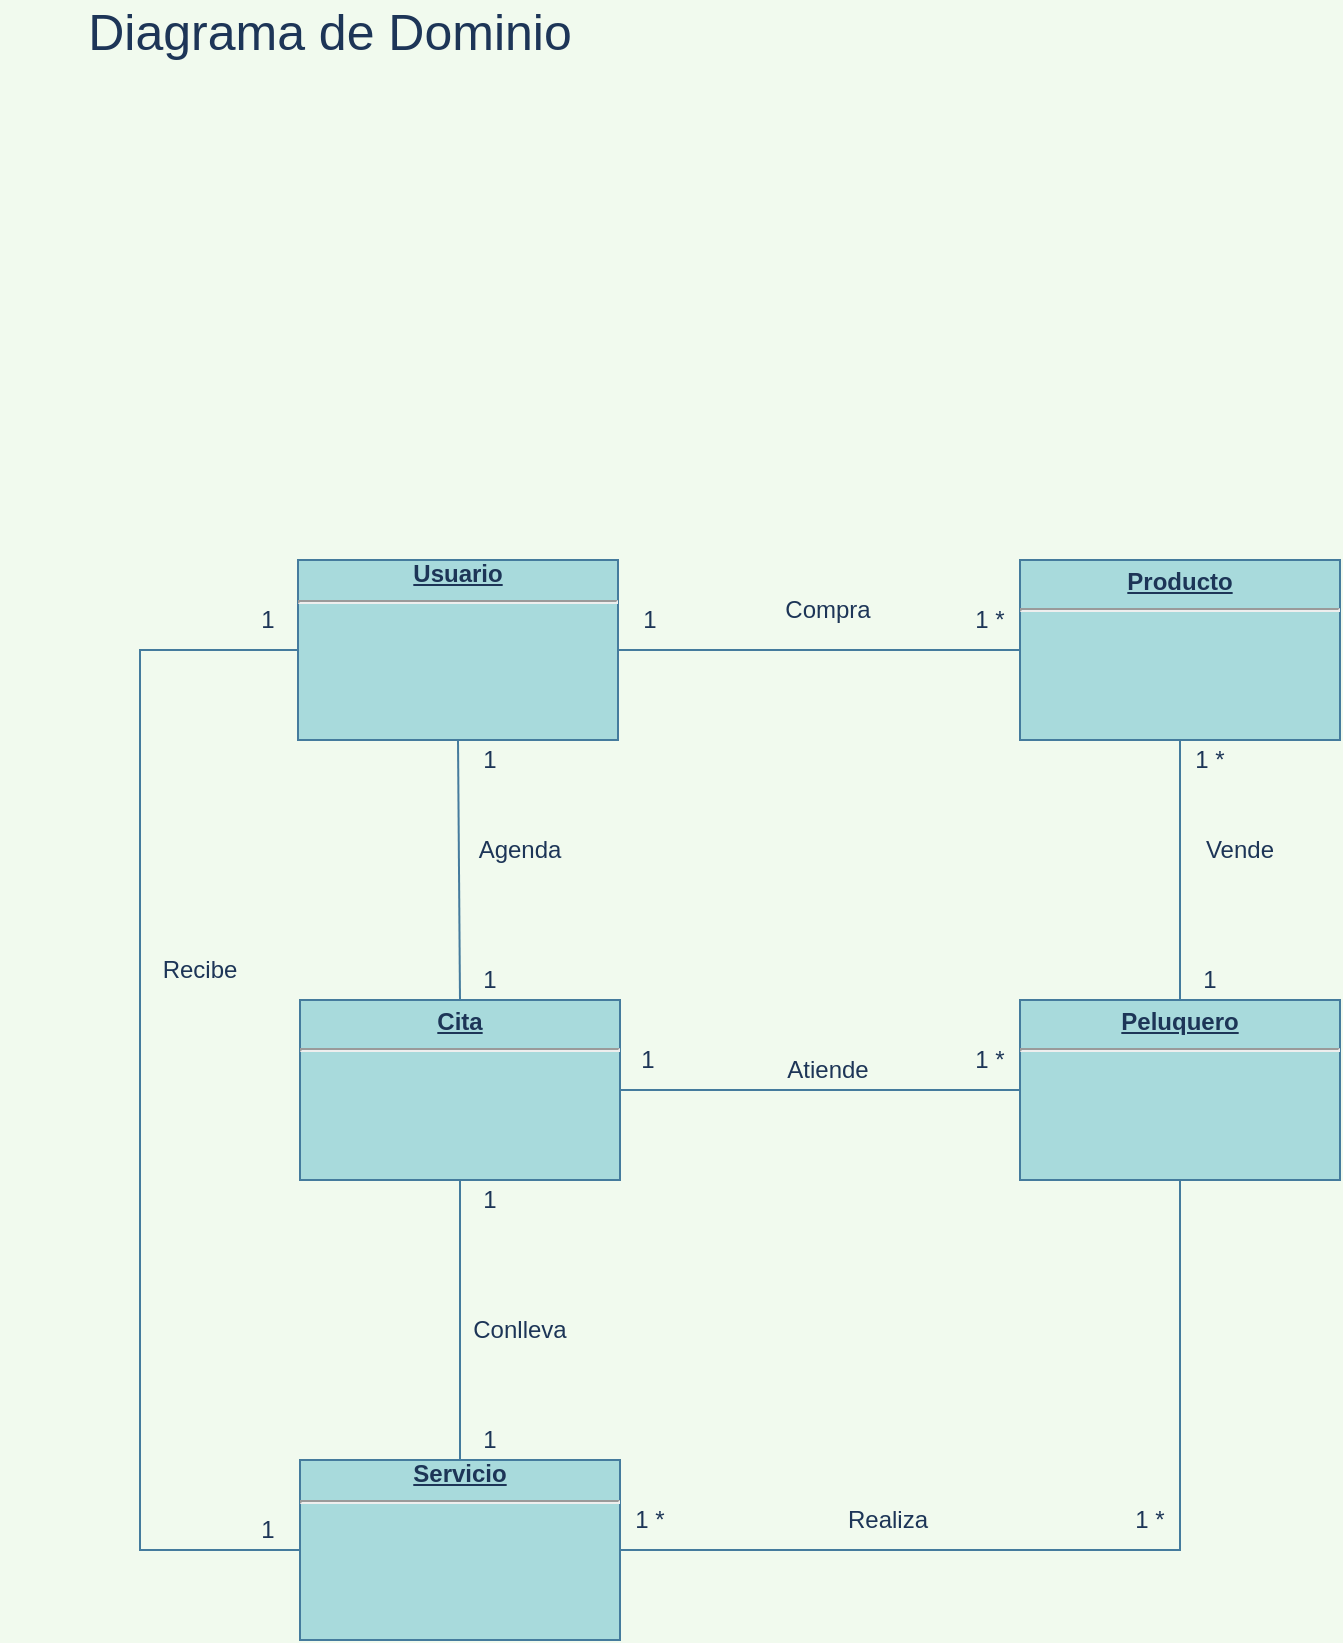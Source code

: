 <mxfile version="15.9.4" type="github">
  <diagram id="MDrSQT4vX6aMWL8WLCSd" name="Page-1">
    <mxGraphModel dx="1038" dy="603" grid="1" gridSize="10" guides="1" tooltips="1" connect="1" arrows="1" fold="1" page="1" pageScale="1" pageWidth="827" pageHeight="1169" background="#F1FAEE" math="0" shadow="0">
      <root>
        <mxCell id="0" />
        <mxCell id="1" parent="0" />
        <mxCell id="JVbGY2zP_m5iROfglIPO-3" value="&lt;p style=&quot;margin: 0px ; margin-top: 4px ; text-align: center ; text-decoration: underline&quot;&gt;&lt;b&gt;Producto&lt;/b&gt;&lt;br&gt;&lt;/p&gt;&lt;hr&gt;&lt;p style=&quot;margin: 0px ; margin-left: 8px&quot;&gt;&lt;br&gt;&lt;/p&gt;" style="verticalAlign=top;align=left;overflow=fill;fontSize=12;fontFamily=Helvetica;html=1;fillColor=#A8DADC;strokeColor=#457B9D;fontColor=#1D3557;" vertex="1" parent="1">
          <mxGeometry x="550" y="370" width="160" height="90" as="geometry" />
        </mxCell>
        <mxCell id="JVbGY2zP_m5iROfglIPO-4" value="&lt;p style=&quot;margin: 0px ; margin-top: 4px ; text-align: center ; text-decoration: underline&quot;&gt;&lt;b&gt;Peluquero&lt;/b&gt;&lt;br&gt;&lt;/p&gt;&lt;hr&gt;&lt;p style=&quot;margin: 0px ; margin-left: 8px&quot;&gt;&lt;br&gt;&lt;/p&gt;" style="verticalAlign=top;align=left;overflow=fill;fontSize=12;fontFamily=Helvetica;html=1;fillColor=#A8DADC;strokeColor=#457B9D;fontColor=#1D3557;" vertex="1" parent="1">
          <mxGeometry x="550" y="590" width="160" height="90" as="geometry" />
        </mxCell>
        <mxCell id="JVbGY2zP_m5iROfglIPO-5" value="&lt;p style=&quot;margin: 0px ; margin-top: 4px ; text-align: center ; text-decoration: underline&quot;&gt;&lt;b&gt;Cita&lt;/b&gt;&lt;br&gt;&lt;/p&gt;&lt;hr&gt;&lt;p style=&quot;margin: 0px ; margin-left: 8px&quot;&gt;&lt;br&gt;&lt;/p&gt;" style="verticalAlign=top;align=left;overflow=fill;fontSize=12;fontFamily=Helvetica;html=1;fillColor=#A8DADC;strokeColor=#457B9D;fontColor=#1D3557;" vertex="1" parent="1">
          <mxGeometry x="190" y="590" width="160" height="90" as="geometry" />
        </mxCell>
        <mxCell id="JVbGY2zP_m5iROfglIPO-6" value="&lt;u&gt;&lt;b&gt;Usuario&lt;/b&gt;&lt;/u&gt;&lt;hr align=&quot;center&quot;&gt;&lt;p style=&quot;margin: 0px ; margin-left: 8px&quot; align=&quot;center&quot;&gt;&lt;br&gt;&lt;/p&gt;" style="verticalAlign=top;align=center;overflow=fill;fontSize=12;fontFamily=Helvetica;html=1;fillColor=#A8DADC;strokeColor=#457B9D;fontColor=#1D3557;" vertex="1" parent="1">
          <mxGeometry x="189" y="370" width="160" height="90" as="geometry" />
        </mxCell>
        <mxCell id="JVbGY2zP_m5iROfglIPO-11" value="" style="endArrow=none;html=1;rounded=0;exitX=0.5;exitY=1;exitDx=0;exitDy=0;entryX=0.5;entryY=0;entryDx=0;entryDy=0;labelBackgroundColor=#F1FAEE;strokeColor=#457B9D;fontColor=#1D3557;" edge="1" parent="1" source="JVbGY2zP_m5iROfglIPO-6" target="JVbGY2zP_m5iROfglIPO-5">
          <mxGeometry width="50" height="50" relative="1" as="geometry">
            <mxPoint x="460" y="430" as="sourcePoint" />
            <mxPoint x="510" y="380" as="targetPoint" />
          </mxGeometry>
        </mxCell>
        <mxCell id="JVbGY2zP_m5iROfglIPO-12" value="Agenda" style="text;html=1;strokeColor=none;fillColor=none;align=center;verticalAlign=middle;whiteSpace=wrap;rounded=0;fontColor=#1D3557;" vertex="1" parent="1">
          <mxGeometry x="270" y="500" width="60" height="30" as="geometry" />
        </mxCell>
        <mxCell id="JVbGY2zP_m5iROfglIPO-13" value="1" style="text;html=1;strokeColor=none;fillColor=none;align=center;verticalAlign=middle;whiteSpace=wrap;rounded=0;fontColor=#1D3557;" vertex="1" parent="1">
          <mxGeometry x="270" y="460" width="30" height="20" as="geometry" />
        </mxCell>
        <mxCell id="JVbGY2zP_m5iROfglIPO-14" value="1" style="text;html=1;strokeColor=none;fillColor=none;align=center;verticalAlign=middle;whiteSpace=wrap;rounded=0;fontColor=#1D3557;" vertex="1" parent="1">
          <mxGeometry x="270" y="570" width="30" height="20" as="geometry" />
        </mxCell>
        <mxCell id="JVbGY2zP_m5iROfglIPO-15" value="" style="endArrow=none;html=1;rounded=0;exitX=1;exitY=0.5;exitDx=0;exitDy=0;entryX=0;entryY=0.5;entryDx=0;entryDy=0;labelBackgroundColor=#F1FAEE;strokeColor=#457B9D;fontColor=#1D3557;" edge="1" parent="1" source="JVbGY2zP_m5iROfglIPO-6" target="JVbGY2zP_m5iROfglIPO-3">
          <mxGeometry width="50" height="50" relative="1" as="geometry">
            <mxPoint x="450" y="440" as="sourcePoint" />
            <mxPoint x="450" y="570" as="targetPoint" />
          </mxGeometry>
        </mxCell>
        <mxCell id="JVbGY2zP_m5iROfglIPO-16" value="Compra" style="text;html=1;strokeColor=none;fillColor=none;align=center;verticalAlign=middle;whiteSpace=wrap;rounded=0;fontColor=#1D3557;" vertex="1" parent="1">
          <mxGeometry x="424" y="380" width="60" height="30" as="geometry" />
        </mxCell>
        <mxCell id="JVbGY2zP_m5iROfglIPO-17" value="1" style="text;html=1;strokeColor=none;fillColor=none;align=center;verticalAlign=middle;whiteSpace=wrap;rounded=0;fontColor=#1D3557;" vertex="1" parent="1">
          <mxGeometry x="350" y="390" width="30" height="20" as="geometry" />
        </mxCell>
        <mxCell id="JVbGY2zP_m5iROfglIPO-19" value="1 *" style="text;html=1;strokeColor=none;fillColor=none;align=center;verticalAlign=middle;whiteSpace=wrap;rounded=0;fontColor=#1D3557;" vertex="1" parent="1">
          <mxGeometry x="520" y="390" width="30" height="20" as="geometry" />
        </mxCell>
        <mxCell id="JVbGY2zP_m5iROfglIPO-20" value="" style="endArrow=none;html=1;rounded=0;exitX=0.5;exitY=1;exitDx=0;exitDy=0;entryX=0.5;entryY=0;entryDx=0;entryDy=0;labelBackgroundColor=#F1FAEE;strokeColor=#457B9D;fontColor=#1D3557;" edge="1" parent="1" source="JVbGY2zP_m5iROfglIPO-3" target="JVbGY2zP_m5iROfglIPO-4">
          <mxGeometry width="50" height="50" relative="1" as="geometry">
            <mxPoint x="460" y="510" as="sourcePoint" />
            <mxPoint x="510" y="460" as="targetPoint" />
          </mxGeometry>
        </mxCell>
        <mxCell id="JVbGY2zP_m5iROfglIPO-21" value="Vende" style="text;html=1;strokeColor=none;fillColor=none;align=center;verticalAlign=middle;whiteSpace=wrap;rounded=0;fontColor=#1D3557;" vertex="1" parent="1">
          <mxGeometry x="630" y="500" width="60" height="30" as="geometry" />
        </mxCell>
        <mxCell id="JVbGY2zP_m5iROfglIPO-22" value="1 *" style="text;html=1;strokeColor=none;fillColor=none;align=center;verticalAlign=middle;whiteSpace=wrap;rounded=0;fontColor=#1D3557;" vertex="1" parent="1">
          <mxGeometry x="630" y="460" width="30" height="20" as="geometry" />
        </mxCell>
        <mxCell id="JVbGY2zP_m5iROfglIPO-23" value="1" style="text;html=1;strokeColor=none;fillColor=none;align=center;verticalAlign=middle;whiteSpace=wrap;rounded=0;fontColor=#1D3557;" vertex="1" parent="1">
          <mxGeometry x="630" y="570" width="30" height="20" as="geometry" />
        </mxCell>
        <mxCell id="JVbGY2zP_m5iROfglIPO-24" value="" style="endArrow=none;html=1;rounded=0;exitX=1;exitY=0.5;exitDx=0;exitDy=0;entryX=0;entryY=0.5;entryDx=0;entryDy=0;labelBackgroundColor=#F1FAEE;strokeColor=#457B9D;fontColor=#1D3557;" edge="1" parent="1" source="JVbGY2zP_m5iROfglIPO-5" target="JVbGY2zP_m5iROfglIPO-4">
          <mxGeometry width="50" height="50" relative="1" as="geometry">
            <mxPoint x="354" y="720" as="sourcePoint" />
            <mxPoint x="554" y="720" as="targetPoint" />
          </mxGeometry>
        </mxCell>
        <mxCell id="JVbGY2zP_m5iROfglIPO-25" value="Atiende" style="text;html=1;strokeColor=none;fillColor=none;align=center;verticalAlign=middle;whiteSpace=wrap;rounded=0;fontColor=#1D3557;" vertex="1" parent="1">
          <mxGeometry x="424" y="610" width="60" height="30" as="geometry" />
        </mxCell>
        <mxCell id="JVbGY2zP_m5iROfglIPO-27" value="1 *" style="text;html=1;strokeColor=none;fillColor=none;align=center;verticalAlign=middle;whiteSpace=wrap;rounded=0;fontColor=#1D3557;" vertex="1" parent="1">
          <mxGeometry x="520" y="610" width="30" height="20" as="geometry" />
        </mxCell>
        <mxCell id="JVbGY2zP_m5iROfglIPO-34" value="1" style="text;html=1;strokeColor=none;fillColor=none;align=center;verticalAlign=middle;whiteSpace=wrap;rounded=0;fontColor=#1D3557;" vertex="1" parent="1">
          <mxGeometry x="349" y="610" width="30" height="20" as="geometry" />
        </mxCell>
        <mxCell id="JVbGY2zP_m5iROfglIPO-35" value="&lt;u&gt;&lt;b&gt;Servicio&lt;/b&gt;&lt;/u&gt;&lt;br&gt;&lt;hr align=&quot;center&quot;&gt;&lt;p style=&quot;margin: 0px ; margin-left: 8px&quot; align=&quot;center&quot;&gt;&lt;br&gt;&lt;/p&gt;" style="verticalAlign=top;align=center;overflow=fill;fontSize=12;fontFamily=Helvetica;html=1;fillColor=#A8DADC;strokeColor=#457B9D;fontColor=#1D3557;" vertex="1" parent="1">
          <mxGeometry x="190" y="820" width="160" height="90" as="geometry" />
        </mxCell>
        <mxCell id="JVbGY2zP_m5iROfglIPO-36" value="" style="endArrow=none;html=1;rounded=0;exitX=0;exitY=0.5;exitDx=0;exitDy=0;entryX=0;entryY=0.5;entryDx=0;entryDy=0;labelBackgroundColor=#F1FAEE;strokeColor=#457B9D;fontColor=#1D3557;" edge="1" parent="1" source="JVbGY2zP_m5iROfglIPO-6" target="JVbGY2zP_m5iROfglIPO-35">
          <mxGeometry width="50" height="50" relative="1" as="geometry">
            <mxPoint x="460" y="580" as="sourcePoint" />
            <mxPoint x="510" y="530" as="targetPoint" />
            <Array as="points">
              <mxPoint x="110" y="415" />
              <mxPoint x="110" y="865" />
            </Array>
          </mxGeometry>
        </mxCell>
        <mxCell id="JVbGY2zP_m5iROfglIPO-37" value="Recibe" style="text;html=1;strokeColor=none;fillColor=none;align=center;verticalAlign=middle;whiteSpace=wrap;rounded=0;fontColor=#1D3557;" vertex="1" parent="1">
          <mxGeometry x="110" y="560" width="60" height="30" as="geometry" />
        </mxCell>
        <mxCell id="JVbGY2zP_m5iROfglIPO-38" value="1" style="text;html=1;strokeColor=none;fillColor=none;align=center;verticalAlign=middle;whiteSpace=wrap;rounded=0;fontColor=#1D3557;" vertex="1" parent="1">
          <mxGeometry x="159" y="390" width="30" height="20" as="geometry" />
        </mxCell>
        <mxCell id="JVbGY2zP_m5iROfglIPO-39" value="1" style="text;html=1;strokeColor=none;fillColor=none;align=center;verticalAlign=middle;whiteSpace=wrap;rounded=0;fontColor=#1D3557;" vertex="1" parent="1">
          <mxGeometry x="159" y="845" width="30" height="20" as="geometry" />
        </mxCell>
        <mxCell id="JVbGY2zP_m5iROfglIPO-40" value="" style="endArrow=none;html=1;rounded=0;exitX=0.5;exitY=1;exitDx=0;exitDy=0;entryX=0.5;entryY=0;entryDx=0;entryDy=0;labelBackgroundColor=#F1FAEE;strokeColor=#457B9D;fontColor=#1D3557;" edge="1" parent="1" source="JVbGY2zP_m5iROfglIPO-5" target="JVbGY2zP_m5iROfglIPO-35">
          <mxGeometry width="50" height="50" relative="1" as="geometry">
            <mxPoint x="354" y="710" as="sourcePoint" />
            <mxPoint x="554" y="710" as="targetPoint" />
          </mxGeometry>
        </mxCell>
        <mxCell id="JVbGY2zP_m5iROfglIPO-41" value="" style="endArrow=none;html=1;rounded=0;exitX=0.5;exitY=1;exitDx=0;exitDy=0;entryX=1;entryY=0.5;entryDx=0;entryDy=0;labelBackgroundColor=#F1FAEE;strokeColor=#457B9D;fontColor=#1D3557;" edge="1" parent="1" source="JVbGY2zP_m5iROfglIPO-4" target="JVbGY2zP_m5iROfglIPO-35">
          <mxGeometry width="50" height="50" relative="1" as="geometry">
            <mxPoint x="460" y="650" as="sourcePoint" />
            <mxPoint x="510" y="600" as="targetPoint" />
            <Array as="points">
              <mxPoint x="630" y="865" />
            </Array>
          </mxGeometry>
        </mxCell>
        <mxCell id="JVbGY2zP_m5iROfglIPO-42" value="Realiza" style="text;html=1;strokeColor=none;fillColor=none;align=center;verticalAlign=middle;whiteSpace=wrap;rounded=0;fontColor=#1D3557;" vertex="1" parent="1">
          <mxGeometry x="454" y="835" width="60" height="30" as="geometry" />
        </mxCell>
        <mxCell id="JVbGY2zP_m5iROfglIPO-44" value="1 *" style="text;html=1;strokeColor=none;fillColor=none;align=center;verticalAlign=middle;whiteSpace=wrap;rounded=0;fontColor=#1D3557;" vertex="1" parent="1">
          <mxGeometry x="350" y="840" width="30" height="20" as="geometry" />
        </mxCell>
        <mxCell id="JVbGY2zP_m5iROfglIPO-45" value="1 *" style="text;html=1;strokeColor=none;fillColor=none;align=center;verticalAlign=middle;whiteSpace=wrap;rounded=0;fontColor=#1D3557;" vertex="1" parent="1">
          <mxGeometry x="600" y="840" width="30" height="20" as="geometry" />
        </mxCell>
        <mxCell id="JVbGY2zP_m5iROfglIPO-48" value="Conlleva" style="text;html=1;strokeColor=none;fillColor=none;align=center;verticalAlign=middle;whiteSpace=wrap;rounded=0;fontColor=#1D3557;" vertex="1" parent="1">
          <mxGeometry x="270" y="740" width="60" height="30" as="geometry" />
        </mxCell>
        <mxCell id="JVbGY2zP_m5iROfglIPO-49" value="1" style="text;html=1;strokeColor=none;fillColor=none;align=center;verticalAlign=middle;whiteSpace=wrap;rounded=0;fontColor=#1D3557;" vertex="1" parent="1">
          <mxGeometry x="270" y="680" width="30" height="20" as="geometry" />
        </mxCell>
        <mxCell id="JVbGY2zP_m5iROfglIPO-50" value="1" style="text;html=1;strokeColor=none;fillColor=none;align=center;verticalAlign=middle;whiteSpace=wrap;rounded=0;fontColor=#1D3557;" vertex="1" parent="1">
          <mxGeometry x="270" y="800" width="30" height="20" as="geometry" />
        </mxCell>
        <mxCell id="JVbGY2zP_m5iROfglIPO-51" value="&lt;font style=&quot;font-size: 25px&quot;&gt;Diagrama de Dominio&lt;/font&gt;" style="text;html=1;strokeColor=none;fillColor=none;align=center;verticalAlign=middle;whiteSpace=wrap;rounded=0;fontColor=#1D3557;" vertex="1" parent="1">
          <mxGeometry x="40" y="90" width="330" height="30" as="geometry" />
        </mxCell>
      </root>
    </mxGraphModel>
  </diagram>
</mxfile>
